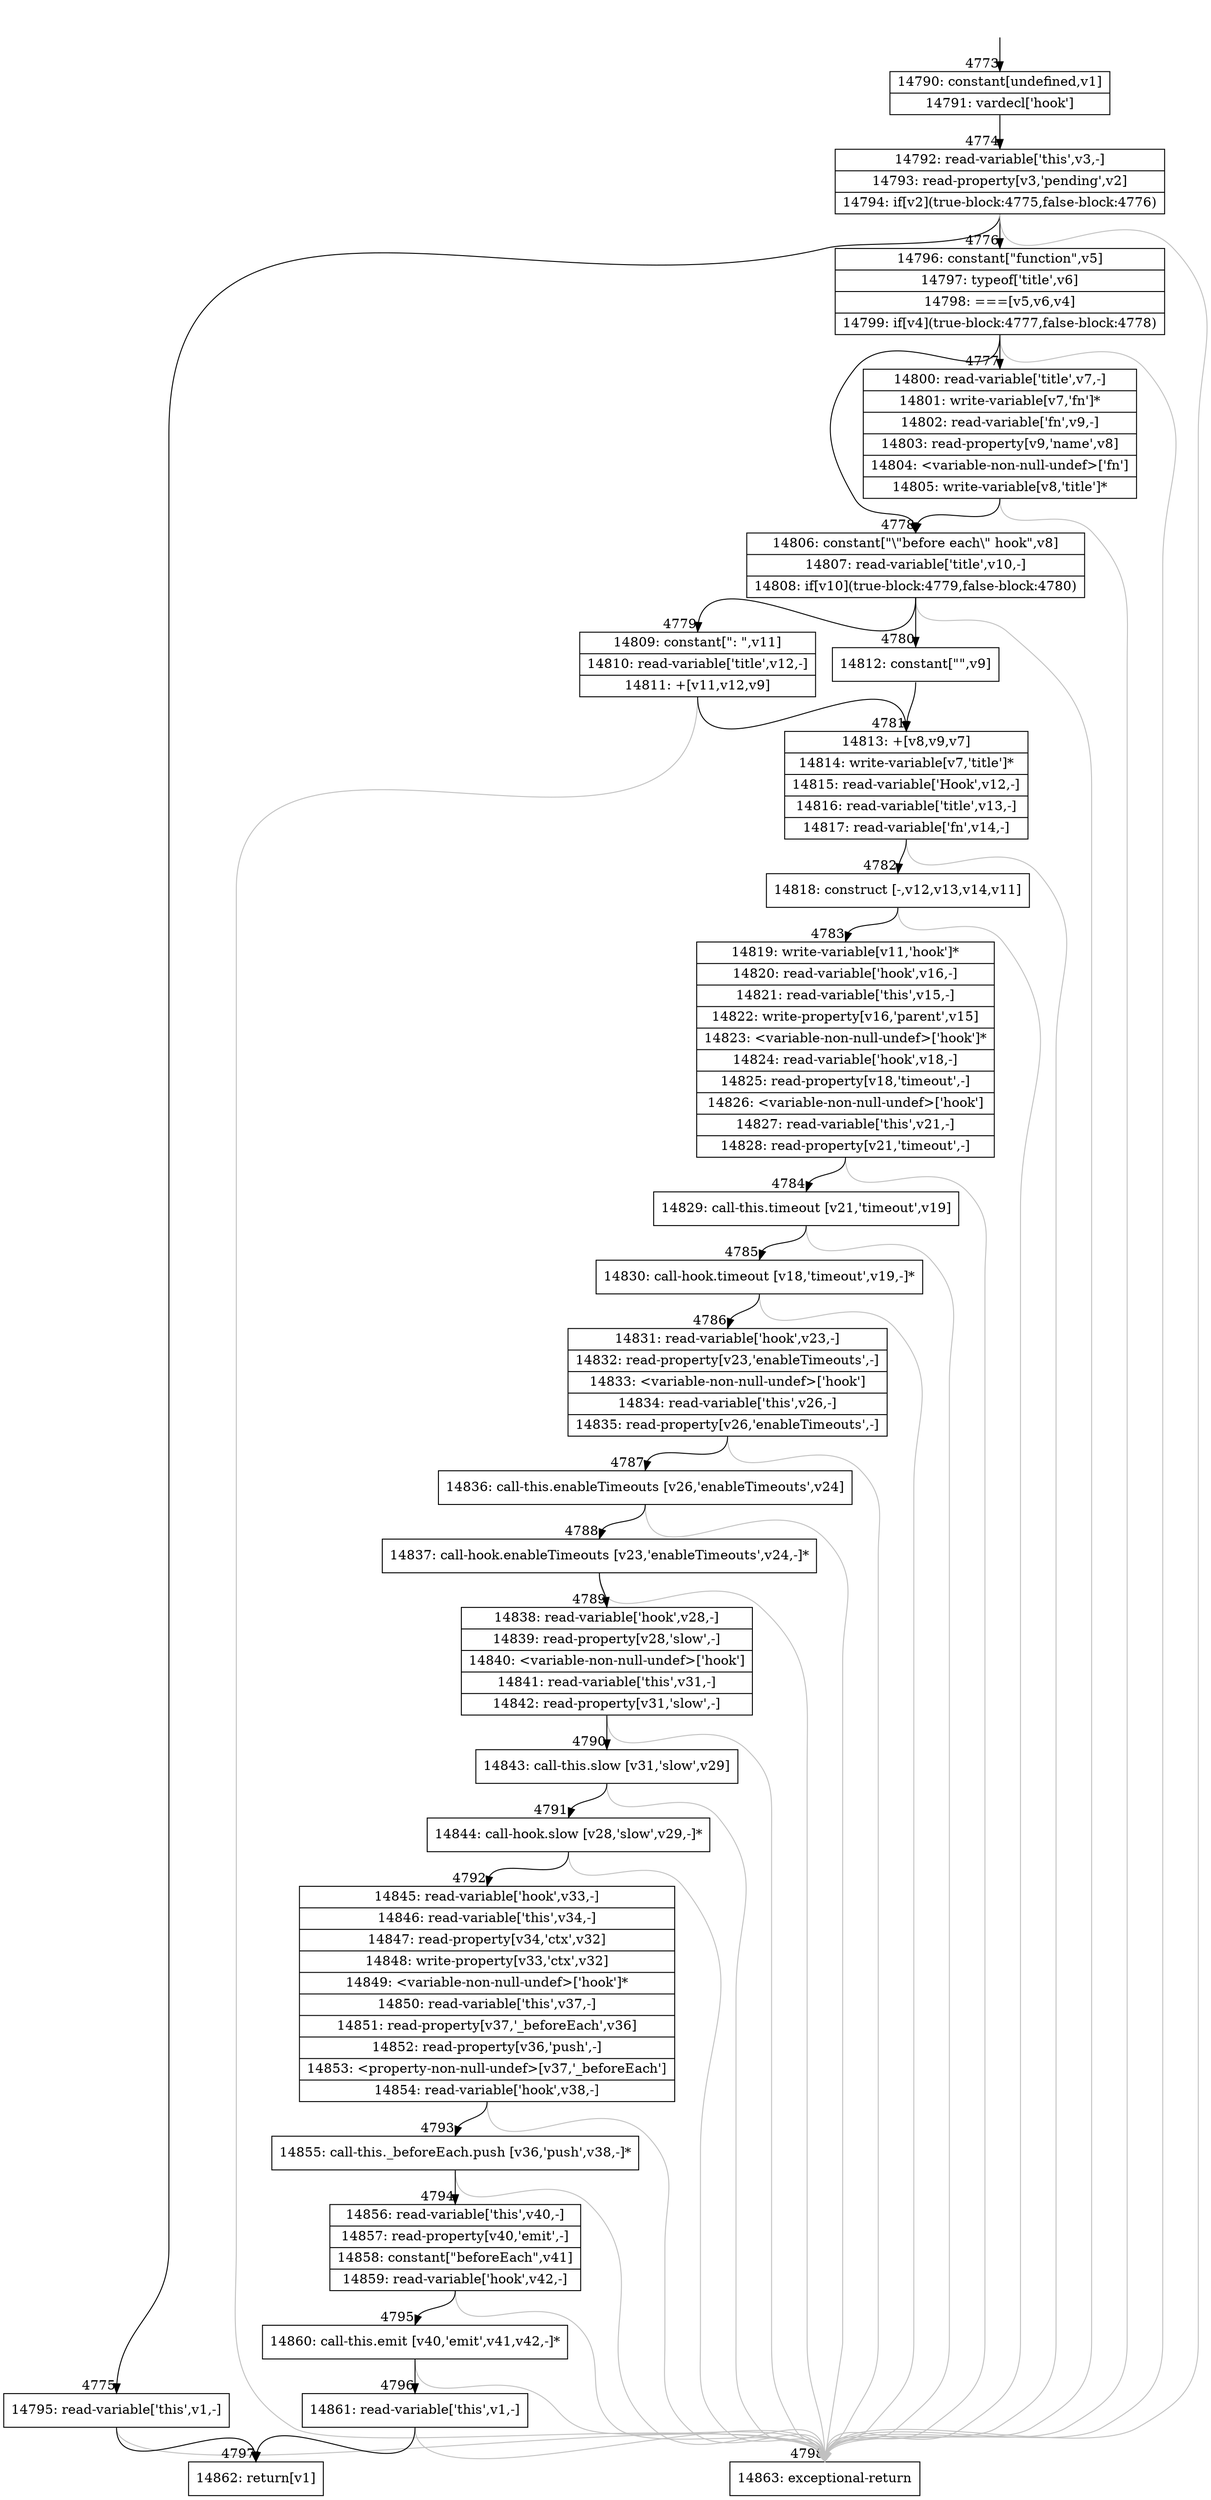 digraph {
rankdir="TD"
BB_entry423[shape=none,label=""];
BB_entry423 -> BB4773 [tailport=s, headport=n, headlabel="    4773"]
BB4773 [shape=record label="{14790: constant[undefined,v1]|14791: vardecl['hook']}" ] 
BB4773 -> BB4774 [tailport=s, headport=n, headlabel="      4774"]
BB4774 [shape=record label="{14792: read-variable['this',v3,-]|14793: read-property[v3,'pending',v2]|14794: if[v2](true-block:4775,false-block:4776)}" ] 
BB4774 -> BB4775 [tailport=s, headport=n, headlabel="      4775"]
BB4774 -> BB4776 [tailport=s, headport=n, headlabel="      4776"]
BB4774 -> BB4798 [tailport=s, headport=n, color=gray, headlabel="      4798"]
BB4775 [shape=record label="{14795: read-variable['this',v1,-]}" ] 
BB4775 -> BB4797 [tailport=s, headport=n, headlabel="      4797"]
BB4775 -> BB4798 [tailport=s, headport=n, color=gray]
BB4776 [shape=record label="{14796: constant[\"function\",v5]|14797: typeof['title',v6]|14798: ===[v5,v6,v4]|14799: if[v4](true-block:4777,false-block:4778)}" ] 
BB4776 -> BB4777 [tailport=s, headport=n, headlabel="      4777"]
BB4776 -> BB4778 [tailport=s, headport=n, headlabel="      4778"]
BB4776 -> BB4798 [tailport=s, headport=n, color=gray]
BB4777 [shape=record label="{14800: read-variable['title',v7,-]|14801: write-variable[v7,'fn']*|14802: read-variable['fn',v9,-]|14803: read-property[v9,'name',v8]|14804: \<variable-non-null-undef\>['fn']|14805: write-variable[v8,'title']*}" ] 
BB4777 -> BB4778 [tailport=s, headport=n]
BB4777 -> BB4798 [tailport=s, headport=n, color=gray]
BB4778 [shape=record label="{14806: constant[\"\\\"before each\\\" hook\",v8]|14807: read-variable['title',v10,-]|14808: if[v10](true-block:4779,false-block:4780)}" ] 
BB4778 -> BB4779 [tailport=s, headport=n, headlabel="      4779"]
BB4778 -> BB4780 [tailport=s, headport=n, headlabel="      4780"]
BB4778 -> BB4798 [tailport=s, headport=n, color=gray]
BB4779 [shape=record label="{14809: constant[\": \",v11]|14810: read-variable['title',v12,-]|14811: +[v11,v12,v9]}" ] 
BB4779 -> BB4781 [tailport=s, headport=n, headlabel="      4781"]
BB4779 -> BB4798 [tailport=s, headport=n, color=gray]
BB4780 [shape=record label="{14812: constant[\"\",v9]}" ] 
BB4780 -> BB4781 [tailport=s, headport=n]
BB4781 [shape=record label="{14813: +[v8,v9,v7]|14814: write-variable[v7,'title']*|14815: read-variable['Hook',v12,-]|14816: read-variable['title',v13,-]|14817: read-variable['fn',v14,-]}" ] 
BB4781 -> BB4782 [tailport=s, headport=n, headlabel="      4782"]
BB4781 -> BB4798 [tailport=s, headport=n, color=gray]
BB4782 [shape=record label="{14818: construct [-,v12,v13,v14,v11]}" ] 
BB4782 -> BB4783 [tailport=s, headport=n, headlabel="      4783"]
BB4782 -> BB4798 [tailport=s, headport=n, color=gray]
BB4783 [shape=record label="{14819: write-variable[v11,'hook']*|14820: read-variable['hook',v16,-]|14821: read-variable['this',v15,-]|14822: write-property[v16,'parent',v15]|14823: \<variable-non-null-undef\>['hook']*|14824: read-variable['hook',v18,-]|14825: read-property[v18,'timeout',-]|14826: \<variable-non-null-undef\>['hook']|14827: read-variable['this',v21,-]|14828: read-property[v21,'timeout',-]}" ] 
BB4783 -> BB4784 [tailport=s, headport=n, headlabel="      4784"]
BB4783 -> BB4798 [tailport=s, headport=n, color=gray]
BB4784 [shape=record label="{14829: call-this.timeout [v21,'timeout',v19]}" ] 
BB4784 -> BB4785 [tailport=s, headport=n, headlabel="      4785"]
BB4784 -> BB4798 [tailport=s, headport=n, color=gray]
BB4785 [shape=record label="{14830: call-hook.timeout [v18,'timeout',v19,-]*}" ] 
BB4785 -> BB4786 [tailport=s, headport=n, headlabel="      4786"]
BB4785 -> BB4798 [tailport=s, headport=n, color=gray]
BB4786 [shape=record label="{14831: read-variable['hook',v23,-]|14832: read-property[v23,'enableTimeouts',-]|14833: \<variable-non-null-undef\>['hook']|14834: read-variable['this',v26,-]|14835: read-property[v26,'enableTimeouts',-]}" ] 
BB4786 -> BB4787 [tailport=s, headport=n, headlabel="      4787"]
BB4786 -> BB4798 [tailport=s, headport=n, color=gray]
BB4787 [shape=record label="{14836: call-this.enableTimeouts [v26,'enableTimeouts',v24]}" ] 
BB4787 -> BB4788 [tailport=s, headport=n, headlabel="      4788"]
BB4787 -> BB4798 [tailport=s, headport=n, color=gray]
BB4788 [shape=record label="{14837: call-hook.enableTimeouts [v23,'enableTimeouts',v24,-]*}" ] 
BB4788 -> BB4789 [tailport=s, headport=n, headlabel="      4789"]
BB4788 -> BB4798 [tailport=s, headport=n, color=gray]
BB4789 [shape=record label="{14838: read-variable['hook',v28,-]|14839: read-property[v28,'slow',-]|14840: \<variable-non-null-undef\>['hook']|14841: read-variable['this',v31,-]|14842: read-property[v31,'slow',-]}" ] 
BB4789 -> BB4790 [tailport=s, headport=n, headlabel="      4790"]
BB4789 -> BB4798 [tailport=s, headport=n, color=gray]
BB4790 [shape=record label="{14843: call-this.slow [v31,'slow',v29]}" ] 
BB4790 -> BB4791 [tailport=s, headport=n, headlabel="      4791"]
BB4790 -> BB4798 [tailport=s, headport=n, color=gray]
BB4791 [shape=record label="{14844: call-hook.slow [v28,'slow',v29,-]*}" ] 
BB4791 -> BB4792 [tailport=s, headport=n, headlabel="      4792"]
BB4791 -> BB4798 [tailport=s, headport=n, color=gray]
BB4792 [shape=record label="{14845: read-variable['hook',v33,-]|14846: read-variable['this',v34,-]|14847: read-property[v34,'ctx',v32]|14848: write-property[v33,'ctx',v32]|14849: \<variable-non-null-undef\>['hook']*|14850: read-variable['this',v37,-]|14851: read-property[v37,'_beforeEach',v36]|14852: read-property[v36,'push',-]|14853: \<property-non-null-undef\>[v37,'_beforeEach']|14854: read-variable['hook',v38,-]}" ] 
BB4792 -> BB4793 [tailport=s, headport=n, headlabel="      4793"]
BB4792 -> BB4798 [tailport=s, headport=n, color=gray]
BB4793 [shape=record label="{14855: call-this._beforeEach.push [v36,'push',v38,-]*}" ] 
BB4793 -> BB4794 [tailport=s, headport=n, headlabel="      4794"]
BB4793 -> BB4798 [tailport=s, headport=n, color=gray]
BB4794 [shape=record label="{14856: read-variable['this',v40,-]|14857: read-property[v40,'emit',-]|14858: constant[\"beforeEach\",v41]|14859: read-variable['hook',v42,-]}" ] 
BB4794 -> BB4795 [tailport=s, headport=n, headlabel="      4795"]
BB4794 -> BB4798 [tailport=s, headport=n, color=gray]
BB4795 [shape=record label="{14860: call-this.emit [v40,'emit',v41,v42,-]*}" ] 
BB4795 -> BB4796 [tailport=s, headport=n, headlabel="      4796"]
BB4795 -> BB4798 [tailport=s, headport=n, color=gray]
BB4796 [shape=record label="{14861: read-variable['this',v1,-]}" ] 
BB4796 -> BB4797 [tailport=s, headport=n]
BB4796 -> BB4798 [tailport=s, headport=n, color=gray]
BB4797 [shape=record label="{14862: return[v1]}" ] 
BB4798 [shape=record label="{14863: exceptional-return}" ] 
//#$~ 5541
}
